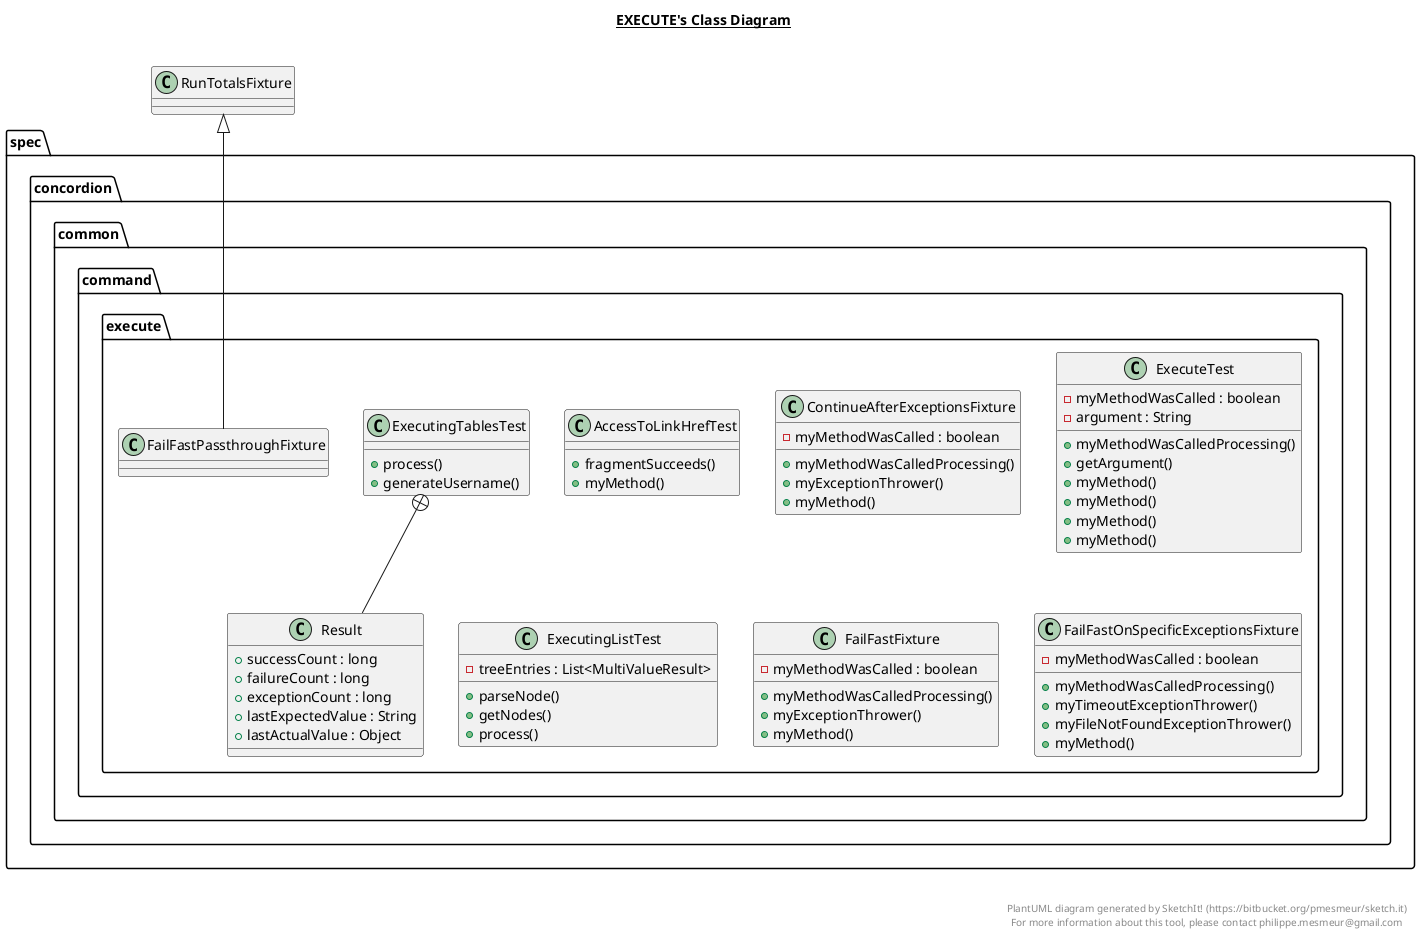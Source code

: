 @startuml

title __EXECUTE's Class Diagram__\n

  package spec.concordion {
    package spec.concordion.common.command {
      package spec.concordion.common.command.execute {
        class AccessToLinkHrefTest {
            + fragmentSucceeds()
            + myMethod()
        }
      }
    }
  }
  

  package spec.concordion {
    package spec.concordion.common.command {
      package spec.concordion.common.command.execute {
        class ContinueAfterExceptionsFixture {
            - myMethodWasCalled : boolean
            + myMethodWasCalledProcessing()
            + myExceptionThrower()
            + myMethod()
        }
      }
    }
  }
  

  package spec.concordion {
    package spec.concordion.common.command {
      package spec.concordion.common.command.execute {
        class ExecuteTest {
            - myMethodWasCalled : boolean
            - argument : String
            + myMethodWasCalledProcessing()
            + getArgument()
            + myMethod()
            + myMethod()
            + myMethod()
            + myMethod()
        }
      }
    }
  }
  

  package spec.concordion {
    package spec.concordion.common.command {
      package spec.concordion.common.command.execute {
        class ExecutingListTest {
            - treeEntries : List<MultiValueResult>
            + parseNode()
            + getNodes()
            + process()
        }
      }
    }
  }
  

  package spec.concordion {
    package spec.concordion.common.command {
      package spec.concordion.common.command.execute {
        class ExecutingTablesTest {
            + process()
            + generateUsername()
        }
      }
    }
  }
  

  package spec.concordion {
    package spec.concordion.common.command {
      package spec.concordion.common.command.execute {
        class Result {
            + successCount : long
            + failureCount : long
            + exceptionCount : long
            + lastExpectedValue : String
            + lastActualValue : Object
        }
      }
    }
  }
  

  package spec.concordion {
    package spec.concordion.common.command {
      package spec.concordion.common.command.execute {
        class FailFastFixture {
            - myMethodWasCalled : boolean
            + myMethodWasCalledProcessing()
            + myExceptionThrower()
            + myMethod()
        }
      }
    }
  }
  

  package spec.concordion {
    package spec.concordion.common.command {
      package spec.concordion.common.command.execute {
        class FailFastOnSpecificExceptionsFixture {
            - myMethodWasCalled : boolean
            + myMethodWasCalledProcessing()
            + myTimeoutExceptionThrower()
            + myFileNotFoundExceptionThrower()
            + myMethod()
        }
      }
    }
  }
  

  package spec.concordion {
    package spec.concordion.common.command {
      package spec.concordion.common.command.execute {
        class FailFastPassthroughFixture {
        }
      }
    }
  }
  

  ExecutingTablesTest +-down- Result
  FailFastPassthroughFixture -up-|> RunTotalsFixture


right footer


PlantUML diagram generated by SketchIt! (https://bitbucket.org/pmesmeur/sketch.it)
For more information about this tool, please contact philippe.mesmeur@gmail.com
endfooter

@enduml
